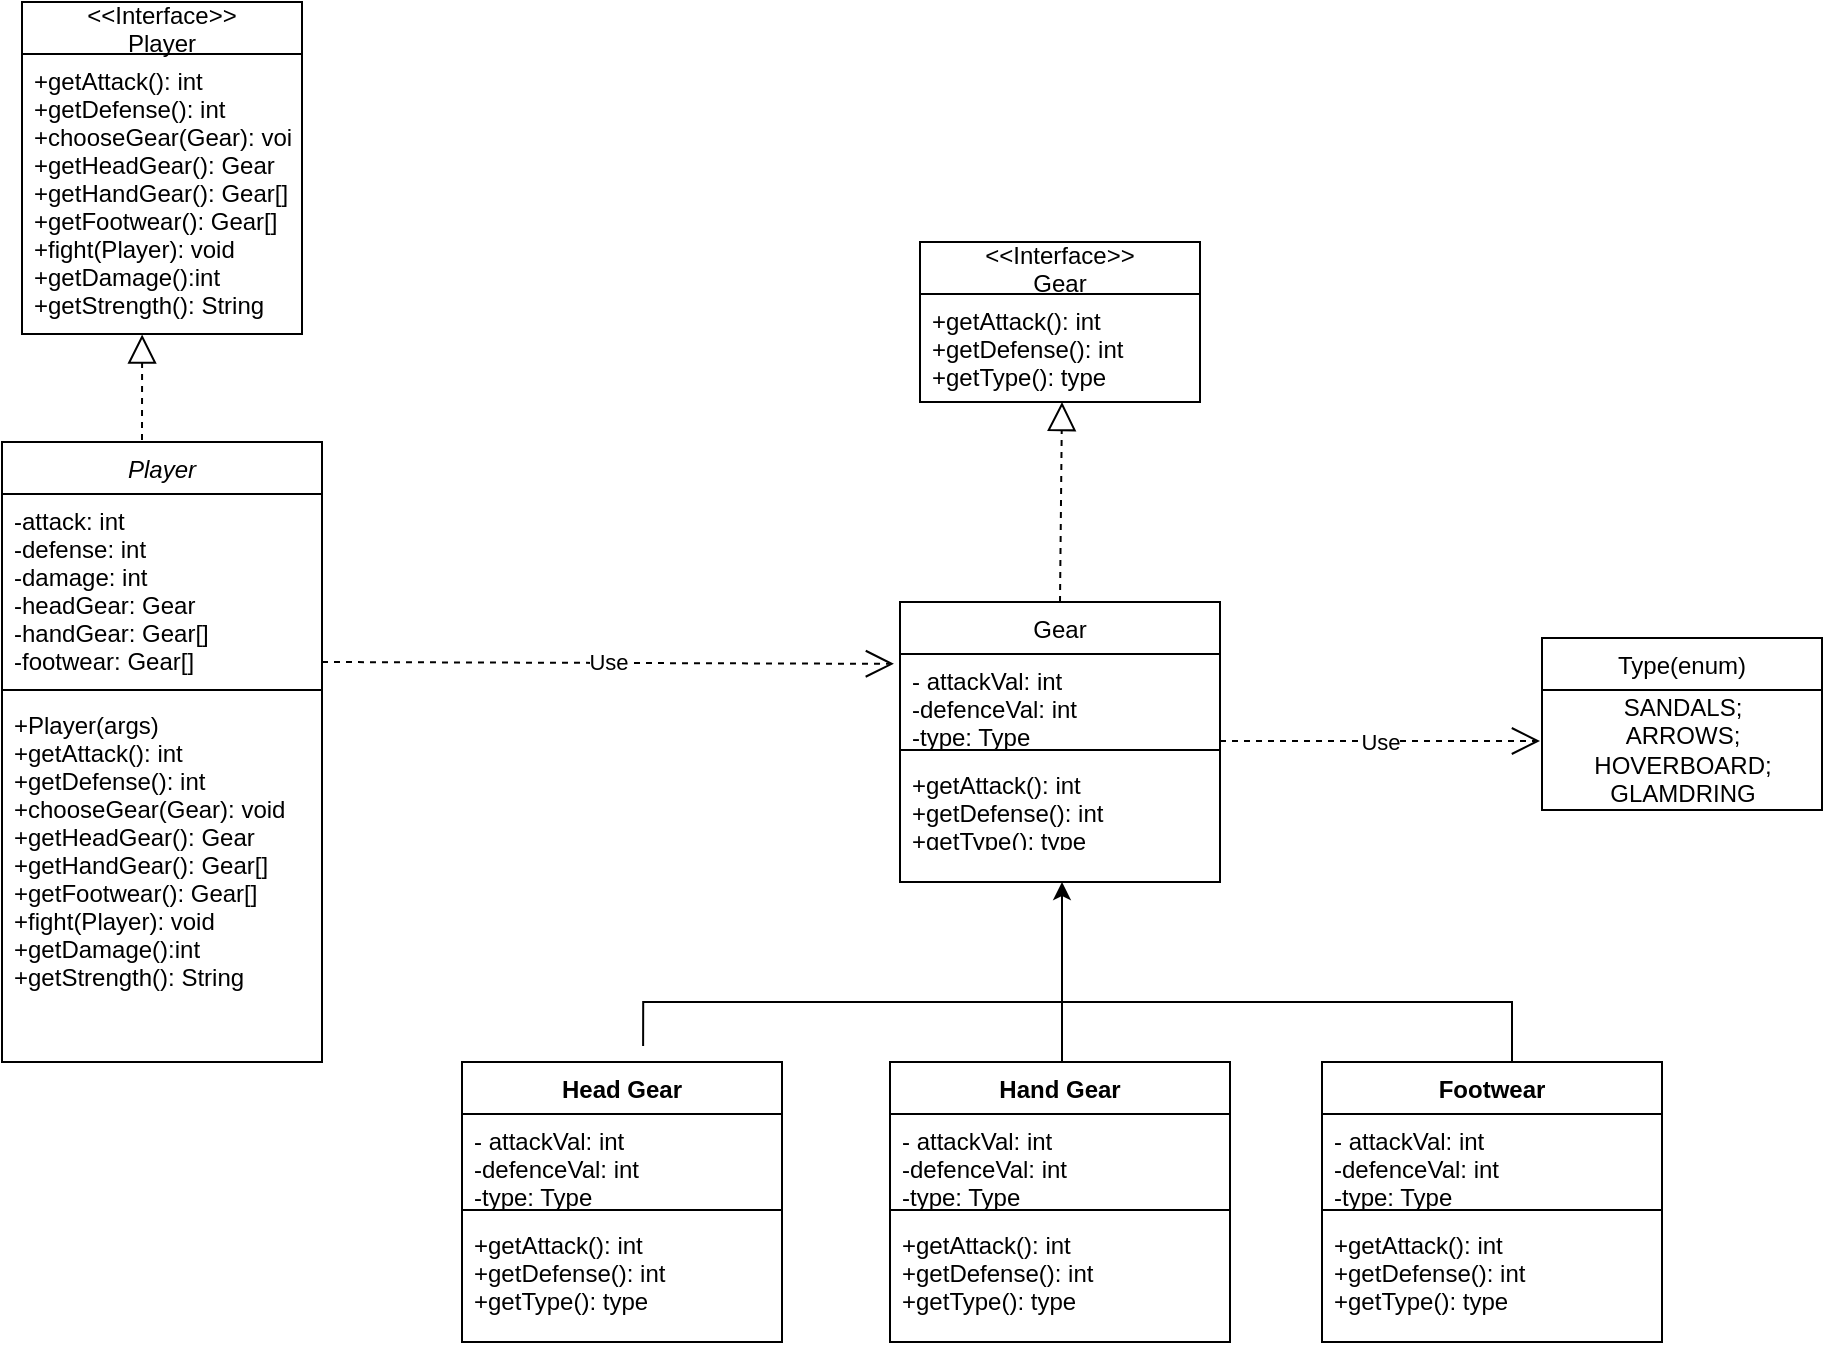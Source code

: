 <mxfile version="17.1.3" type="github">
  <diagram id="C5RBs43oDa-KdzZeNtuy" name="Page-1">
    <mxGraphModel dx="1933" dy="1665" grid="1" gridSize="10" guides="1" tooltips="1" connect="1" arrows="1" fold="1" page="1" pageScale="1" pageWidth="827" pageHeight="1169" math="0" shadow="0">
      <root>
        <mxCell id="WIyWlLk6GJQsqaUBKTNV-0" />
        <mxCell id="WIyWlLk6GJQsqaUBKTNV-1" parent="WIyWlLk6GJQsqaUBKTNV-0" />
        <mxCell id="zkfFHV4jXpPFQw0GAbJ--0" value="Player" style="swimlane;fontStyle=2;align=center;verticalAlign=top;childLayout=stackLayout;horizontal=1;startSize=26;horizontalStack=0;resizeParent=1;resizeLast=0;collapsible=1;marginBottom=0;rounded=0;shadow=0;strokeWidth=1;" parent="WIyWlLk6GJQsqaUBKTNV-1" vertex="1">
          <mxGeometry x="-30" y="120" width="160" height="310" as="geometry">
            <mxRectangle x="230" y="140" width="160" height="26" as="alternateBounds" />
          </mxGeometry>
        </mxCell>
        <mxCell id="zkfFHV4jXpPFQw0GAbJ--2" value="-attack: int&#xa;-defense: int&#xa;-damage: int&#xa;-headGear: Gear&#xa;-handGear: Gear[]&#xa;-footwear: Gear[]&#xa;" style="text;align=left;verticalAlign=top;spacingLeft=4;spacingRight=4;overflow=hidden;rotatable=0;points=[[0,0.5],[1,0.5]];portConstraint=eastwest;rounded=0;shadow=0;html=0;" parent="zkfFHV4jXpPFQw0GAbJ--0" vertex="1">
          <mxGeometry y="26" width="160" height="94" as="geometry" />
        </mxCell>
        <mxCell id="zkfFHV4jXpPFQw0GAbJ--4" value="" style="line;html=1;strokeWidth=1;align=left;verticalAlign=middle;spacingTop=-1;spacingLeft=3;spacingRight=3;rotatable=0;labelPosition=right;points=[];portConstraint=eastwest;" parent="zkfFHV4jXpPFQw0GAbJ--0" vertex="1">
          <mxGeometry y="120" width="160" height="8" as="geometry" />
        </mxCell>
        <mxCell id="zkfFHV4jXpPFQw0GAbJ--3" value="+Player(args)&#xa;+getAttack(): int&#xa;+getDefense(): int&#xa;+chooseGear(Gear): void&#xa;+getHeadGear(): Gear&#xa;+getHandGear(): Gear[]&#xa;+getFootwear(): Gear[]&#xa;+fight(Player): void&#xa;+getDamage():int&#xa;+getStrength(): String" style="text;align=left;verticalAlign=top;spacingLeft=4;spacingRight=4;overflow=hidden;rotatable=0;points=[[0,0.5],[1,0.5]];portConstraint=eastwest;rounded=0;shadow=0;html=0;" parent="zkfFHV4jXpPFQw0GAbJ--0" vertex="1">
          <mxGeometry y="128" width="160" height="182" as="geometry" />
        </mxCell>
        <mxCell id="zkfFHV4jXpPFQw0GAbJ--17" value="Gear" style="swimlane;fontStyle=0;align=center;verticalAlign=top;childLayout=stackLayout;horizontal=1;startSize=26;horizontalStack=0;resizeParent=1;resizeLast=0;collapsible=1;marginBottom=0;rounded=0;shadow=0;strokeWidth=1;" parent="WIyWlLk6GJQsqaUBKTNV-1" vertex="1">
          <mxGeometry x="419" y="200" width="160" height="140" as="geometry">
            <mxRectangle x="550" y="140" width="160" height="26" as="alternateBounds" />
          </mxGeometry>
        </mxCell>
        <mxCell id="zkfFHV4jXpPFQw0GAbJ--19" value="- attackVal: int&#xa;-defenceVal: int&#xa;-type: Type" style="text;align=left;verticalAlign=top;spacingLeft=4;spacingRight=4;overflow=hidden;rotatable=0;points=[[0,0.5],[1,0.5]];portConstraint=eastwest;rounded=0;shadow=0;html=0;" parent="zkfFHV4jXpPFQw0GAbJ--17" vertex="1">
          <mxGeometry y="26" width="160" height="44" as="geometry" />
        </mxCell>
        <mxCell id="zkfFHV4jXpPFQw0GAbJ--23" value="" style="line;html=1;strokeWidth=1;align=left;verticalAlign=middle;spacingTop=-1;spacingLeft=3;spacingRight=3;rotatable=0;labelPosition=right;points=[];portConstraint=eastwest;" parent="zkfFHV4jXpPFQw0GAbJ--17" vertex="1">
          <mxGeometry y="70" width="160" height="8" as="geometry" />
        </mxCell>
        <mxCell id="zkfFHV4jXpPFQw0GAbJ--22" value="+getAttack(): int&#xa;+getDefense(): int&#xa;+getType(): type" style="text;align=left;verticalAlign=top;spacingLeft=4;spacingRight=4;overflow=hidden;rotatable=0;points=[[0,0.5],[1,0.5]];portConstraint=eastwest;rounded=0;shadow=0;html=0;" parent="zkfFHV4jXpPFQw0GAbJ--17" vertex="1">
          <mxGeometry y="78" width="160" height="42" as="geometry" />
        </mxCell>
        <mxCell id="CDYfgBirS-ubAMsJzx61-5" value="" style="edgeStyle=orthogonalEdgeStyle;rounded=0;orthogonalLoop=1;jettySize=auto;html=1;exitX=0.566;exitY=-0.057;exitDx=0;exitDy=0;exitPerimeter=0;" parent="WIyWlLk6GJQsqaUBKTNV-1" source="zqmpd5THTZOuHRGenrsv-16" edge="1">
          <mxGeometry relative="1" as="geometry">
            <Array as="points">
              <mxPoint x="291" y="400" />
              <mxPoint x="500" y="400" />
            </Array>
            <mxPoint x="290" y="420" as="sourcePoint" />
            <mxPoint x="500" y="340" as="targetPoint" />
          </mxGeometry>
        </mxCell>
        <mxCell id="zqmpd5THTZOuHRGenrsv-13" value="" style="text;strokeColor=none;fillColor=none;align=left;verticalAlign=middle;spacingTop=-1;spacingLeft=4;spacingRight=4;rotatable=0;labelPosition=right;points=[];portConstraint=eastwest;" vertex="1" parent="WIyWlLk6GJQsqaUBKTNV-1">
          <mxGeometry x="380" y="430" width="20" height="14" as="geometry" />
        </mxCell>
        <mxCell id="zqmpd5THTZOuHRGenrsv-16" value="Head Gear" style="swimlane;fontStyle=1;align=center;verticalAlign=top;childLayout=stackLayout;horizontal=1;startSize=26;horizontalStack=0;resizeParent=1;resizeParentMax=0;resizeLast=0;collapsible=1;marginBottom=0;" vertex="1" parent="WIyWlLk6GJQsqaUBKTNV-1">
          <mxGeometry x="200" y="430" width="160" height="140" as="geometry" />
        </mxCell>
        <mxCell id="zqmpd5THTZOuHRGenrsv-17" value="- attackVal: int&#xa;-defenceVal: int&#xa;-type: Type" style="text;strokeColor=none;fillColor=none;align=left;verticalAlign=top;spacingLeft=4;spacingRight=4;overflow=hidden;rotatable=0;points=[[0,0.5],[1,0.5]];portConstraint=eastwest;" vertex="1" parent="zqmpd5THTZOuHRGenrsv-16">
          <mxGeometry y="26" width="160" height="44" as="geometry" />
        </mxCell>
        <mxCell id="zqmpd5THTZOuHRGenrsv-18" value="" style="line;strokeWidth=1;fillColor=none;align=left;verticalAlign=middle;spacingTop=-1;spacingLeft=3;spacingRight=3;rotatable=0;labelPosition=right;points=[];portConstraint=eastwest;" vertex="1" parent="zqmpd5THTZOuHRGenrsv-16">
          <mxGeometry y="70" width="160" height="8" as="geometry" />
        </mxCell>
        <mxCell id="zqmpd5THTZOuHRGenrsv-19" value="+getAttack(): int&#xa;+getDefense(): int&#xa;+getType(): type" style="text;strokeColor=none;fillColor=none;align=left;verticalAlign=top;spacingLeft=4;spacingRight=4;overflow=hidden;rotatable=0;points=[[0,0.5],[1,0.5]];portConstraint=eastwest;" vertex="1" parent="zqmpd5THTZOuHRGenrsv-16">
          <mxGeometry y="78" width="160" height="62" as="geometry" />
        </mxCell>
        <mxCell id="zqmpd5THTZOuHRGenrsv-27" value="" style="edgeStyle=elbowEdgeStyle;elbow=vertical;startArrow=none;endArrow=none;rounded=0;" edge="1" parent="WIyWlLk6GJQsqaUBKTNV-1">
          <mxGeometry relative="1" as="geometry">
            <mxPoint x="460" y="400" as="sourcePoint" />
            <mxPoint x="500" y="444" as="targetPoint" />
            <Array as="points">
              <mxPoint x="500" y="400" />
            </Array>
          </mxGeometry>
        </mxCell>
        <mxCell id="zqmpd5THTZOuHRGenrsv-29" value="" style="edgeStyle=elbowEdgeStyle;elbow=vertical;startArrow=none;endArrow=none;rounded=0;" edge="1" parent="WIyWlLk6GJQsqaUBKTNV-1">
          <mxGeometry relative="1" as="geometry">
            <mxPoint x="500" y="400" as="sourcePoint" />
            <mxPoint x="725" y="430" as="targetPoint" />
            <Array as="points">
              <mxPoint x="630" y="400" />
            </Array>
          </mxGeometry>
        </mxCell>
        <mxCell id="zqmpd5THTZOuHRGenrsv-30" value="Hand Gear" style="swimlane;fontStyle=1;align=center;verticalAlign=top;childLayout=stackLayout;horizontal=1;startSize=26;horizontalStack=0;resizeParent=1;resizeParentMax=0;resizeLast=0;collapsible=1;marginBottom=0;" vertex="1" parent="WIyWlLk6GJQsqaUBKTNV-1">
          <mxGeometry x="414" y="430" width="170" height="140" as="geometry" />
        </mxCell>
        <mxCell id="zqmpd5THTZOuHRGenrsv-31" value="- attackVal: int&#xa;-defenceVal: int&#xa;-type: Type" style="text;strokeColor=none;fillColor=none;align=left;verticalAlign=top;spacingLeft=4;spacingRight=4;overflow=hidden;rotatable=0;points=[[0,0.5],[1,0.5]];portConstraint=eastwest;" vertex="1" parent="zqmpd5THTZOuHRGenrsv-30">
          <mxGeometry y="26" width="170" height="44" as="geometry" />
        </mxCell>
        <mxCell id="zqmpd5THTZOuHRGenrsv-32" value="" style="line;strokeWidth=1;fillColor=none;align=left;verticalAlign=middle;spacingTop=-1;spacingLeft=3;spacingRight=3;rotatable=0;labelPosition=right;points=[];portConstraint=eastwest;" vertex="1" parent="zqmpd5THTZOuHRGenrsv-30">
          <mxGeometry y="70" width="170" height="8" as="geometry" />
        </mxCell>
        <mxCell id="zqmpd5THTZOuHRGenrsv-33" value="+getAttack(): int&#xa;+getDefense(): int&#xa;+getType(): type" style="text;strokeColor=none;fillColor=none;align=left;verticalAlign=top;spacingLeft=4;spacingRight=4;overflow=hidden;rotatable=0;points=[[0,0.5],[1,0.5]];portConstraint=eastwest;" vertex="1" parent="zqmpd5THTZOuHRGenrsv-30">
          <mxGeometry y="78" width="170" height="62" as="geometry" />
        </mxCell>
        <mxCell id="zqmpd5THTZOuHRGenrsv-38" value="Footwear" style="swimlane;fontStyle=1;align=center;verticalAlign=top;childLayout=stackLayout;horizontal=1;startSize=26;horizontalStack=0;resizeParent=1;resizeParentMax=0;resizeLast=0;collapsible=1;marginBottom=0;" vertex="1" parent="WIyWlLk6GJQsqaUBKTNV-1">
          <mxGeometry x="630" y="430" width="170" height="140" as="geometry" />
        </mxCell>
        <mxCell id="zqmpd5THTZOuHRGenrsv-39" value="- attackVal: int&#xa;-defenceVal: int&#xa;-type: Type" style="text;strokeColor=none;fillColor=none;align=left;verticalAlign=top;spacingLeft=4;spacingRight=4;overflow=hidden;rotatable=0;points=[[0,0.5],[1,0.5]];portConstraint=eastwest;" vertex="1" parent="zqmpd5THTZOuHRGenrsv-38">
          <mxGeometry y="26" width="170" height="44" as="geometry" />
        </mxCell>
        <mxCell id="zqmpd5THTZOuHRGenrsv-40" value="" style="line;strokeWidth=1;fillColor=none;align=left;verticalAlign=middle;spacingTop=-1;spacingLeft=3;spacingRight=3;rotatable=0;labelPosition=right;points=[];portConstraint=eastwest;" vertex="1" parent="zqmpd5THTZOuHRGenrsv-38">
          <mxGeometry y="70" width="170" height="8" as="geometry" />
        </mxCell>
        <mxCell id="zqmpd5THTZOuHRGenrsv-41" value="+getAttack(): int&#xa;+getDefense(): int&#xa;+getType(): type" style="text;strokeColor=none;fillColor=none;align=left;verticalAlign=top;spacingLeft=4;spacingRight=4;overflow=hidden;rotatable=0;points=[[0,0.5],[1,0.5]];portConstraint=eastwest;" vertex="1" parent="zqmpd5THTZOuHRGenrsv-38">
          <mxGeometry y="78" width="170" height="62" as="geometry" />
        </mxCell>
        <mxCell id="zqmpd5THTZOuHRGenrsv-70" value="" style="edgeStyle=orthogonalEdgeStyle;rounded=0;orthogonalLoop=1;jettySize=auto;html=1;" edge="1" parent="WIyWlLk6GJQsqaUBKTNV-1">
          <mxGeometry relative="1" as="geometry">
            <mxPoint x="504" y="8" as="sourcePoint" />
            <mxPoint x="504" y="8" as="targetPoint" />
          </mxGeometry>
        </mxCell>
        <mxCell id="zqmpd5THTZOuHRGenrsv-47" value="Use" style="endArrow=open;endSize=12;dashed=1;html=1;rounded=0;" edge="1" parent="WIyWlLk6GJQsqaUBKTNV-1">
          <mxGeometry width="160" relative="1" as="geometry">
            <mxPoint x="579" y="269.5" as="sourcePoint" />
            <mxPoint x="739" y="269.5" as="targetPoint" />
          </mxGeometry>
        </mxCell>
        <mxCell id="zqmpd5THTZOuHRGenrsv-48" value="Type(enum)" style="swimlane;fontStyle=0;childLayout=stackLayout;horizontal=1;startSize=26;fillColor=none;horizontalStack=0;resizeParent=1;resizeParentMax=0;resizeLast=0;collapsible=1;marginBottom=0;" vertex="1" parent="WIyWlLk6GJQsqaUBKTNV-1">
          <mxGeometry x="740" y="218" width="140" height="86" as="geometry" />
        </mxCell>
        <mxCell id="zqmpd5THTZOuHRGenrsv-53" value="SANDALS;&lt;br&gt;ARROWS;&lt;br&gt;HOVERBOARD;&lt;br&gt;GLAMDRING&lt;br&gt;" style="text;html=1;align=center;verticalAlign=middle;resizable=0;points=[];autosize=1;strokeColor=none;fillColor=none;" vertex="1" parent="zqmpd5THTZOuHRGenrsv-48">
          <mxGeometry y="26" width="140" height="60" as="geometry" />
        </mxCell>
        <mxCell id="zqmpd5THTZOuHRGenrsv-54" value="Use" style="endArrow=open;endSize=12;dashed=1;html=1;rounded=0;entryX=-0.019;entryY=0.112;entryDx=0;entryDy=0;entryPerimeter=0;" edge="1" parent="WIyWlLk6GJQsqaUBKTNV-1" target="zkfFHV4jXpPFQw0GAbJ--19">
          <mxGeometry width="160" relative="1" as="geometry">
            <mxPoint x="130" y="230" as="sourcePoint" />
            <mxPoint x="290" y="230" as="targetPoint" />
          </mxGeometry>
        </mxCell>
        <mxCell id="zqmpd5THTZOuHRGenrsv-55" value="" style="endArrow=block;dashed=1;endFill=0;endSize=12;html=1;rounded=0;exitX=0.5;exitY=0;exitDx=0;exitDy=0;" edge="1" parent="WIyWlLk6GJQsqaUBKTNV-1" source="zkfFHV4jXpPFQw0GAbJ--17">
          <mxGeometry width="160" relative="1" as="geometry">
            <mxPoint x="440" y="140" as="sourcePoint" />
            <mxPoint x="500" y="100" as="targetPoint" />
          </mxGeometry>
        </mxCell>
        <mxCell id="zqmpd5THTZOuHRGenrsv-57" value="" style="endArrow=block;dashed=1;endFill=0;endSize=12;html=1;rounded=0;entryX=0.429;entryY=1.002;entryDx=0;entryDy=0;entryPerimeter=0;" edge="1" parent="WIyWlLk6GJQsqaUBKTNV-1" target="zqmpd5THTZOuHRGenrsv-64">
          <mxGeometry width="160" relative="1" as="geometry">
            <mxPoint x="40" y="119" as="sourcePoint" />
            <mxPoint x="39.92" y="77.5" as="targetPoint" />
          </mxGeometry>
        </mxCell>
        <mxCell id="zqmpd5THTZOuHRGenrsv-63" value="&lt;&lt;Interface&gt;&gt;&#xa;Player" style="swimlane;fontStyle=0;childLayout=stackLayout;horizontal=1;startSize=26;fillColor=none;horizontalStack=0;resizeParent=1;resizeParentMax=0;resizeLast=0;collapsible=1;marginBottom=0;" vertex="1" parent="WIyWlLk6GJQsqaUBKTNV-1">
          <mxGeometry x="-20" y="-100" width="140" height="166" as="geometry">
            <mxRectangle x="-30" y="-30" width="50" height="40" as="alternateBounds" />
          </mxGeometry>
        </mxCell>
        <mxCell id="zqmpd5THTZOuHRGenrsv-64" value="+getAttack(): int&#xa;+getDefense(): int&#xa;+chooseGear(Gear): void&#xa;+getHeadGear(): Gear&#xa;+getHandGear(): Gear[]&#xa;+getFootwear(): Gear[]&#xa;+fight(Player): void&#xa;+getDamage():int&#xa;+getStrength(): String" style="text;strokeColor=none;fillColor=none;align=left;verticalAlign=top;spacingLeft=4;spacingRight=4;overflow=hidden;rotatable=0;points=[[0,0.5],[1,0.5]];portConstraint=eastwest;" vertex="1" parent="zqmpd5THTZOuHRGenrsv-63">
          <mxGeometry y="26" width="140" height="140" as="geometry" />
        </mxCell>
        <mxCell id="zqmpd5THTZOuHRGenrsv-71" value="&lt;&lt;Interface&gt;&gt;&#xa;Gear" style="swimlane;fontStyle=0;childLayout=stackLayout;horizontal=1;startSize=26;fillColor=none;horizontalStack=0;resizeParent=1;resizeParentMax=0;resizeLast=0;collapsible=1;marginBottom=0;" vertex="1" parent="WIyWlLk6GJQsqaUBKTNV-1">
          <mxGeometry x="429" y="20" width="140" height="80" as="geometry" />
        </mxCell>
        <mxCell id="zqmpd5THTZOuHRGenrsv-72" value="+getAttack(): int&#xa;+getDefense(): int&#xa;+getType(): type" style="text;strokeColor=none;fillColor=none;align=left;verticalAlign=top;spacingLeft=4;spacingRight=4;overflow=hidden;rotatable=0;points=[[0,0.5],[1,0.5]];portConstraint=eastwest;" vertex="1" parent="zqmpd5THTZOuHRGenrsv-71">
          <mxGeometry y="26" width="140" height="54" as="geometry" />
        </mxCell>
      </root>
    </mxGraphModel>
  </diagram>
</mxfile>
